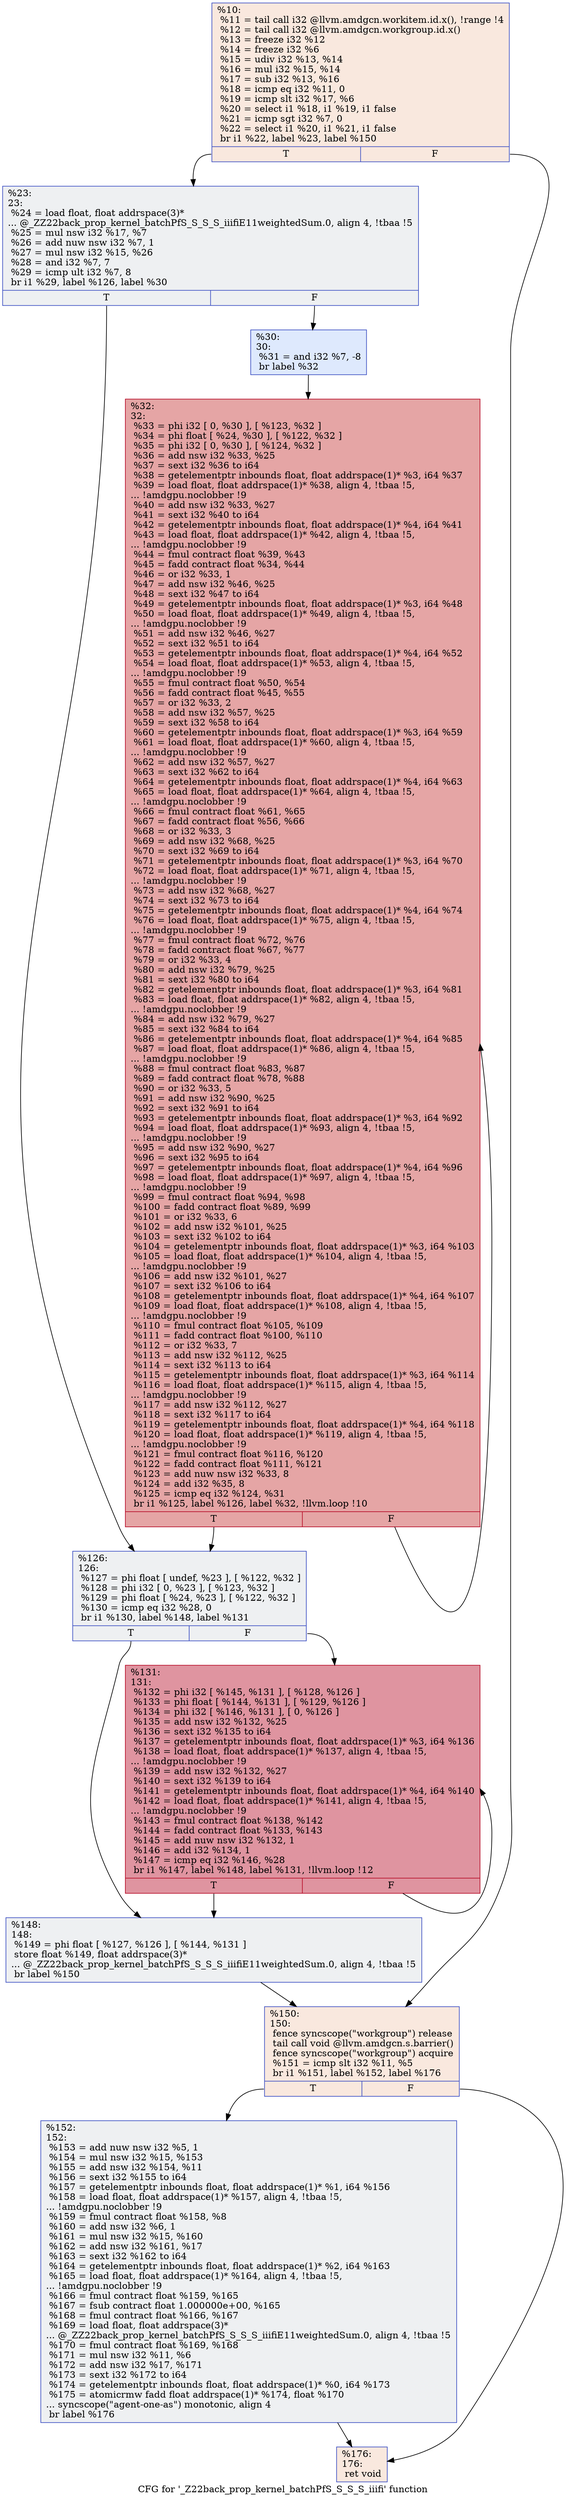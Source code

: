 digraph "CFG for '_Z22back_prop_kernel_batchPfS_S_S_S_iiifi' function" {
	label="CFG for '_Z22back_prop_kernel_batchPfS_S_S_S_iiifi' function";

	Node0x58e2e10 [shape=record,color="#3d50c3ff", style=filled, fillcolor="#f2cab570",label="{%10:\l  %11 = tail call i32 @llvm.amdgcn.workitem.id.x(), !range !4\l  %12 = tail call i32 @llvm.amdgcn.workgroup.id.x()\l  %13 = freeze i32 %12\l  %14 = freeze i32 %6\l  %15 = udiv i32 %13, %14\l  %16 = mul i32 %15, %14\l  %17 = sub i32 %13, %16\l  %18 = icmp eq i32 %11, 0\l  %19 = icmp slt i32 %17, %6\l  %20 = select i1 %18, i1 %19, i1 false\l  %21 = icmp sgt i32 %7, 0\l  %22 = select i1 %20, i1 %21, i1 false\l  br i1 %22, label %23, label %150\l|{<s0>T|<s1>F}}"];
	Node0x58e2e10:s0 -> Node0x58e50b0;
	Node0x58e2e10:s1 -> Node0x58e5140;
	Node0x58e50b0 [shape=record,color="#3d50c3ff", style=filled, fillcolor="#d9dce170",label="{%23:\l23:                                               \l  %24 = load float, float addrspace(3)*\l... @_ZZ22back_prop_kernel_batchPfS_S_S_S_iiifiE11weightedSum.0, align 4, !tbaa !5\l  %25 = mul nsw i32 %17, %7\l  %26 = add nuw nsw i32 %7, 1\l  %27 = mul nsw i32 %15, %26\l  %28 = and i32 %7, 7\l  %29 = icmp ult i32 %7, 8\l  br i1 %29, label %126, label %30\l|{<s0>T|<s1>F}}"];
	Node0x58e50b0:s0 -> Node0x58e5810;
	Node0x58e50b0:s1 -> Node0x58e58a0;
	Node0x58e58a0 [shape=record,color="#3d50c3ff", style=filled, fillcolor="#b5cdfa70",label="{%30:\l30:                                               \l  %31 = and i32 %7, -8\l  br label %32\l}"];
	Node0x58e58a0 -> Node0x58e5aa0;
	Node0x58e5aa0 [shape=record,color="#b70d28ff", style=filled, fillcolor="#c5333470",label="{%32:\l32:                                               \l  %33 = phi i32 [ 0, %30 ], [ %123, %32 ]\l  %34 = phi float [ %24, %30 ], [ %122, %32 ]\l  %35 = phi i32 [ 0, %30 ], [ %124, %32 ]\l  %36 = add nsw i32 %33, %25\l  %37 = sext i32 %36 to i64\l  %38 = getelementptr inbounds float, float addrspace(1)* %3, i64 %37\l  %39 = load float, float addrspace(1)* %38, align 4, !tbaa !5,\l... !amdgpu.noclobber !9\l  %40 = add nsw i32 %33, %27\l  %41 = sext i32 %40 to i64\l  %42 = getelementptr inbounds float, float addrspace(1)* %4, i64 %41\l  %43 = load float, float addrspace(1)* %42, align 4, !tbaa !5,\l... !amdgpu.noclobber !9\l  %44 = fmul contract float %39, %43\l  %45 = fadd contract float %34, %44\l  %46 = or i32 %33, 1\l  %47 = add nsw i32 %46, %25\l  %48 = sext i32 %47 to i64\l  %49 = getelementptr inbounds float, float addrspace(1)* %3, i64 %48\l  %50 = load float, float addrspace(1)* %49, align 4, !tbaa !5,\l... !amdgpu.noclobber !9\l  %51 = add nsw i32 %46, %27\l  %52 = sext i32 %51 to i64\l  %53 = getelementptr inbounds float, float addrspace(1)* %4, i64 %52\l  %54 = load float, float addrspace(1)* %53, align 4, !tbaa !5,\l... !amdgpu.noclobber !9\l  %55 = fmul contract float %50, %54\l  %56 = fadd contract float %45, %55\l  %57 = or i32 %33, 2\l  %58 = add nsw i32 %57, %25\l  %59 = sext i32 %58 to i64\l  %60 = getelementptr inbounds float, float addrspace(1)* %3, i64 %59\l  %61 = load float, float addrspace(1)* %60, align 4, !tbaa !5,\l... !amdgpu.noclobber !9\l  %62 = add nsw i32 %57, %27\l  %63 = sext i32 %62 to i64\l  %64 = getelementptr inbounds float, float addrspace(1)* %4, i64 %63\l  %65 = load float, float addrspace(1)* %64, align 4, !tbaa !5,\l... !amdgpu.noclobber !9\l  %66 = fmul contract float %61, %65\l  %67 = fadd contract float %56, %66\l  %68 = or i32 %33, 3\l  %69 = add nsw i32 %68, %25\l  %70 = sext i32 %69 to i64\l  %71 = getelementptr inbounds float, float addrspace(1)* %3, i64 %70\l  %72 = load float, float addrspace(1)* %71, align 4, !tbaa !5,\l... !amdgpu.noclobber !9\l  %73 = add nsw i32 %68, %27\l  %74 = sext i32 %73 to i64\l  %75 = getelementptr inbounds float, float addrspace(1)* %4, i64 %74\l  %76 = load float, float addrspace(1)* %75, align 4, !tbaa !5,\l... !amdgpu.noclobber !9\l  %77 = fmul contract float %72, %76\l  %78 = fadd contract float %67, %77\l  %79 = or i32 %33, 4\l  %80 = add nsw i32 %79, %25\l  %81 = sext i32 %80 to i64\l  %82 = getelementptr inbounds float, float addrspace(1)* %3, i64 %81\l  %83 = load float, float addrspace(1)* %82, align 4, !tbaa !5,\l... !amdgpu.noclobber !9\l  %84 = add nsw i32 %79, %27\l  %85 = sext i32 %84 to i64\l  %86 = getelementptr inbounds float, float addrspace(1)* %4, i64 %85\l  %87 = load float, float addrspace(1)* %86, align 4, !tbaa !5,\l... !amdgpu.noclobber !9\l  %88 = fmul contract float %83, %87\l  %89 = fadd contract float %78, %88\l  %90 = or i32 %33, 5\l  %91 = add nsw i32 %90, %25\l  %92 = sext i32 %91 to i64\l  %93 = getelementptr inbounds float, float addrspace(1)* %3, i64 %92\l  %94 = load float, float addrspace(1)* %93, align 4, !tbaa !5,\l... !amdgpu.noclobber !9\l  %95 = add nsw i32 %90, %27\l  %96 = sext i32 %95 to i64\l  %97 = getelementptr inbounds float, float addrspace(1)* %4, i64 %96\l  %98 = load float, float addrspace(1)* %97, align 4, !tbaa !5,\l... !amdgpu.noclobber !9\l  %99 = fmul contract float %94, %98\l  %100 = fadd contract float %89, %99\l  %101 = or i32 %33, 6\l  %102 = add nsw i32 %101, %25\l  %103 = sext i32 %102 to i64\l  %104 = getelementptr inbounds float, float addrspace(1)* %3, i64 %103\l  %105 = load float, float addrspace(1)* %104, align 4, !tbaa !5,\l... !amdgpu.noclobber !9\l  %106 = add nsw i32 %101, %27\l  %107 = sext i32 %106 to i64\l  %108 = getelementptr inbounds float, float addrspace(1)* %4, i64 %107\l  %109 = load float, float addrspace(1)* %108, align 4, !tbaa !5,\l... !amdgpu.noclobber !9\l  %110 = fmul contract float %105, %109\l  %111 = fadd contract float %100, %110\l  %112 = or i32 %33, 7\l  %113 = add nsw i32 %112, %25\l  %114 = sext i32 %113 to i64\l  %115 = getelementptr inbounds float, float addrspace(1)* %3, i64 %114\l  %116 = load float, float addrspace(1)* %115, align 4, !tbaa !5,\l... !amdgpu.noclobber !9\l  %117 = add nsw i32 %112, %27\l  %118 = sext i32 %117 to i64\l  %119 = getelementptr inbounds float, float addrspace(1)* %4, i64 %118\l  %120 = load float, float addrspace(1)* %119, align 4, !tbaa !5,\l... !amdgpu.noclobber !9\l  %121 = fmul contract float %116, %120\l  %122 = fadd contract float %111, %121\l  %123 = add nuw nsw i32 %33, 8\l  %124 = add i32 %35, 8\l  %125 = icmp eq i32 %124, %31\l  br i1 %125, label %126, label %32, !llvm.loop !10\l|{<s0>T|<s1>F}}"];
	Node0x58e5aa0:s0 -> Node0x58e5810;
	Node0x58e5aa0:s1 -> Node0x58e5aa0;
	Node0x58e5810 [shape=record,color="#3d50c3ff", style=filled, fillcolor="#d9dce170",label="{%126:\l126:                                              \l  %127 = phi float [ undef, %23 ], [ %122, %32 ]\l  %128 = phi i32 [ 0, %23 ], [ %123, %32 ]\l  %129 = phi float [ %24, %23 ], [ %122, %32 ]\l  %130 = icmp eq i32 %28, 0\l  br i1 %130, label %148, label %131\l|{<s0>T|<s1>F}}"];
	Node0x58e5810:s0 -> Node0x58e7f00;
	Node0x58e5810:s1 -> Node0x58e7f50;
	Node0x58e7f50 [shape=record,color="#b70d28ff", style=filled, fillcolor="#b70d2870",label="{%131:\l131:                                              \l  %132 = phi i32 [ %145, %131 ], [ %128, %126 ]\l  %133 = phi float [ %144, %131 ], [ %129, %126 ]\l  %134 = phi i32 [ %146, %131 ], [ 0, %126 ]\l  %135 = add nsw i32 %132, %25\l  %136 = sext i32 %135 to i64\l  %137 = getelementptr inbounds float, float addrspace(1)* %3, i64 %136\l  %138 = load float, float addrspace(1)* %137, align 4, !tbaa !5,\l... !amdgpu.noclobber !9\l  %139 = add nsw i32 %132, %27\l  %140 = sext i32 %139 to i64\l  %141 = getelementptr inbounds float, float addrspace(1)* %4, i64 %140\l  %142 = load float, float addrspace(1)* %141, align 4, !tbaa !5,\l... !amdgpu.noclobber !9\l  %143 = fmul contract float %138, %142\l  %144 = fadd contract float %133, %143\l  %145 = add nuw nsw i32 %132, 1\l  %146 = add i32 %134, 1\l  %147 = icmp eq i32 %146, %28\l  br i1 %147, label %148, label %131, !llvm.loop !12\l|{<s0>T|<s1>F}}"];
	Node0x58e7f50:s0 -> Node0x58e7f00;
	Node0x58e7f50:s1 -> Node0x58e7f50;
	Node0x58e7f00 [shape=record,color="#3d50c3ff", style=filled, fillcolor="#d9dce170",label="{%148:\l148:                                              \l  %149 = phi float [ %127, %126 ], [ %144, %131 ]\l  store float %149, float addrspace(3)*\l... @_ZZ22back_prop_kernel_batchPfS_S_S_S_iiifiE11weightedSum.0, align 4, !tbaa !5\l  br label %150\l}"];
	Node0x58e7f00 -> Node0x58e5140;
	Node0x58e5140 [shape=record,color="#3d50c3ff", style=filled, fillcolor="#f2cab570",label="{%150:\l150:                                              \l  fence syncscope(\"workgroup\") release\l  tail call void @llvm.amdgcn.s.barrier()\l  fence syncscope(\"workgroup\") acquire\l  %151 = icmp slt i32 %11, %5\l  br i1 %151, label %152, label %176\l|{<s0>T|<s1>F}}"];
	Node0x58e5140:s0 -> Node0x58ebcc0;
	Node0x58e5140:s1 -> Node0x58ebd10;
	Node0x58ebcc0 [shape=record,color="#3d50c3ff", style=filled, fillcolor="#d9dce170",label="{%152:\l152:                                              \l  %153 = add nuw nsw i32 %5, 1\l  %154 = mul nsw i32 %15, %153\l  %155 = add nsw i32 %154, %11\l  %156 = sext i32 %155 to i64\l  %157 = getelementptr inbounds float, float addrspace(1)* %1, i64 %156\l  %158 = load float, float addrspace(1)* %157, align 4, !tbaa !5,\l... !amdgpu.noclobber !9\l  %159 = fmul contract float %158, %8\l  %160 = add nsw i32 %6, 1\l  %161 = mul nsw i32 %15, %160\l  %162 = add nsw i32 %161, %17\l  %163 = sext i32 %162 to i64\l  %164 = getelementptr inbounds float, float addrspace(1)* %2, i64 %163\l  %165 = load float, float addrspace(1)* %164, align 4, !tbaa !5,\l... !amdgpu.noclobber !9\l  %166 = fmul contract float %159, %165\l  %167 = fsub contract float 1.000000e+00, %165\l  %168 = fmul contract float %166, %167\l  %169 = load float, float addrspace(3)*\l... @_ZZ22back_prop_kernel_batchPfS_S_S_S_iiifiE11weightedSum.0, align 4, !tbaa !5\l  %170 = fmul contract float %169, %168\l  %171 = mul nsw i32 %11, %6\l  %172 = add nsw i32 %17, %171\l  %173 = sext i32 %172 to i64\l  %174 = getelementptr inbounds float, float addrspace(1)* %0, i64 %173\l  %175 = atomicrmw fadd float addrspace(1)* %174, float %170\l... syncscope(\"agent-one-as\") monotonic, align 4\l  br label %176\l}"];
	Node0x58ebcc0 -> Node0x58ebd10;
	Node0x58ebd10 [shape=record,color="#3d50c3ff", style=filled, fillcolor="#f2cab570",label="{%176:\l176:                                              \l  ret void\l}"];
}
